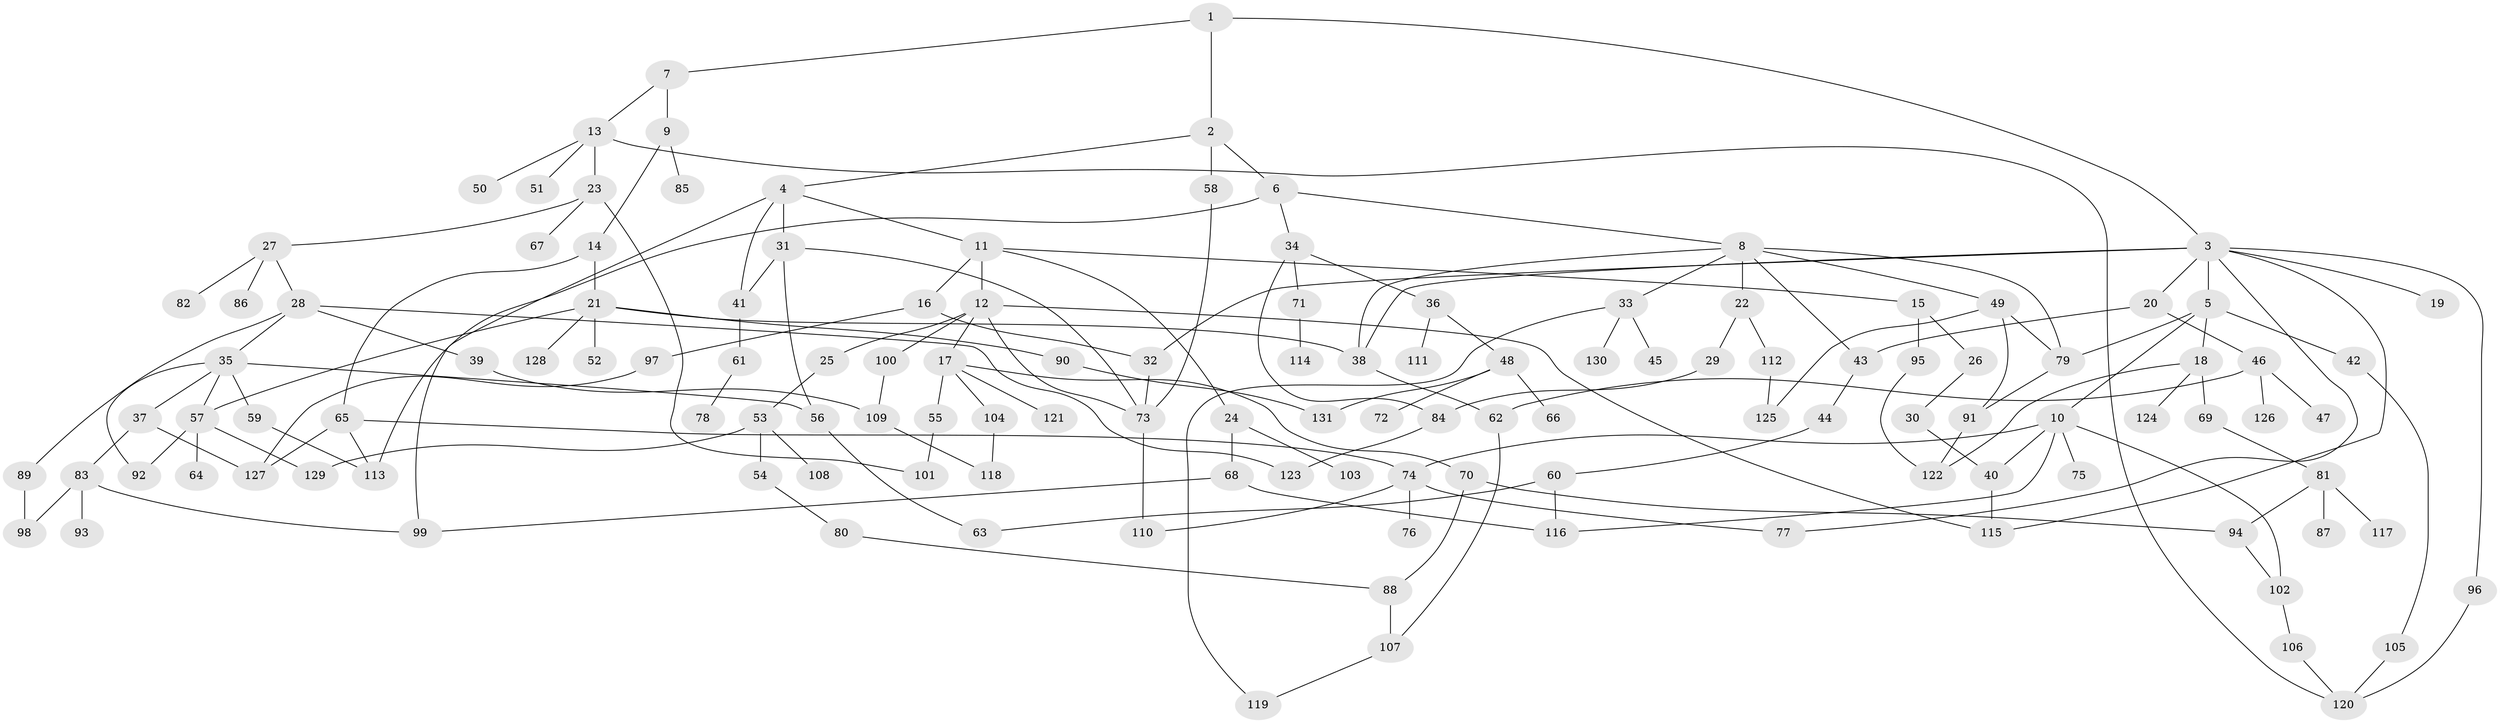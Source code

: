 // Generated by graph-tools (version 1.1) at 2025/49/03/09/25 03:49:23]
// undirected, 131 vertices, 179 edges
graph export_dot {
graph [start="1"]
  node [color=gray90,style=filled];
  1;
  2;
  3;
  4;
  5;
  6;
  7;
  8;
  9;
  10;
  11;
  12;
  13;
  14;
  15;
  16;
  17;
  18;
  19;
  20;
  21;
  22;
  23;
  24;
  25;
  26;
  27;
  28;
  29;
  30;
  31;
  32;
  33;
  34;
  35;
  36;
  37;
  38;
  39;
  40;
  41;
  42;
  43;
  44;
  45;
  46;
  47;
  48;
  49;
  50;
  51;
  52;
  53;
  54;
  55;
  56;
  57;
  58;
  59;
  60;
  61;
  62;
  63;
  64;
  65;
  66;
  67;
  68;
  69;
  70;
  71;
  72;
  73;
  74;
  75;
  76;
  77;
  78;
  79;
  80;
  81;
  82;
  83;
  84;
  85;
  86;
  87;
  88;
  89;
  90;
  91;
  92;
  93;
  94;
  95;
  96;
  97;
  98;
  99;
  100;
  101;
  102;
  103;
  104;
  105;
  106;
  107;
  108;
  109;
  110;
  111;
  112;
  113;
  114;
  115;
  116;
  117;
  118;
  119;
  120;
  121;
  122;
  123;
  124;
  125;
  126;
  127;
  128;
  129;
  130;
  131;
  1 -- 2;
  1 -- 3;
  1 -- 7;
  2 -- 4;
  2 -- 6;
  2 -- 58;
  3 -- 5;
  3 -- 19;
  3 -- 20;
  3 -- 38;
  3 -- 77;
  3 -- 96;
  3 -- 115;
  3 -- 32;
  4 -- 11;
  4 -- 31;
  4 -- 41;
  4 -- 99;
  5 -- 10;
  5 -- 18;
  5 -- 42;
  5 -- 79;
  6 -- 8;
  6 -- 34;
  6 -- 113;
  7 -- 9;
  7 -- 13;
  8 -- 22;
  8 -- 33;
  8 -- 43;
  8 -- 49;
  8 -- 79;
  8 -- 38;
  9 -- 14;
  9 -- 85;
  10 -- 74;
  10 -- 75;
  10 -- 102;
  10 -- 116;
  10 -- 40;
  11 -- 12;
  11 -- 15;
  11 -- 16;
  11 -- 24;
  12 -- 17;
  12 -- 25;
  12 -- 73;
  12 -- 100;
  12 -- 115;
  13 -- 23;
  13 -- 50;
  13 -- 51;
  13 -- 120;
  14 -- 21;
  14 -- 65;
  15 -- 26;
  15 -- 95;
  16 -- 32;
  16 -- 97;
  17 -- 55;
  17 -- 70;
  17 -- 104;
  17 -- 121;
  18 -- 69;
  18 -- 122;
  18 -- 124;
  20 -- 46;
  20 -- 43;
  21 -- 52;
  21 -- 90;
  21 -- 128;
  21 -- 38;
  21 -- 57;
  22 -- 29;
  22 -- 112;
  23 -- 27;
  23 -- 67;
  23 -- 101;
  24 -- 68;
  24 -- 103;
  25 -- 53;
  26 -- 30;
  27 -- 28;
  27 -- 82;
  27 -- 86;
  28 -- 35;
  28 -- 39;
  28 -- 89;
  28 -- 123;
  29 -- 84;
  30 -- 40;
  31 -- 41;
  31 -- 56;
  31 -- 73;
  32 -- 73;
  33 -- 45;
  33 -- 130;
  33 -- 119;
  34 -- 36;
  34 -- 71;
  34 -- 84;
  35 -- 37;
  35 -- 57;
  35 -- 59;
  35 -- 92;
  35 -- 56;
  36 -- 48;
  36 -- 111;
  37 -- 83;
  37 -- 127;
  38 -- 62;
  39 -- 109;
  40 -- 115;
  41 -- 61;
  42 -- 105;
  43 -- 44;
  44 -- 60;
  46 -- 47;
  46 -- 62;
  46 -- 126;
  48 -- 66;
  48 -- 72;
  48 -- 131;
  49 -- 79;
  49 -- 125;
  49 -- 91;
  53 -- 54;
  53 -- 108;
  53 -- 129;
  54 -- 80;
  55 -- 101;
  56 -- 63;
  57 -- 64;
  57 -- 92;
  57 -- 129;
  58 -- 73;
  59 -- 113;
  60 -- 63;
  60 -- 116;
  61 -- 78;
  62 -- 107;
  65 -- 74;
  65 -- 127;
  65 -- 113;
  68 -- 99;
  68 -- 116;
  69 -- 81;
  70 -- 88;
  70 -- 94;
  71 -- 114;
  73 -- 110;
  74 -- 76;
  74 -- 110;
  74 -- 77;
  79 -- 91;
  80 -- 88;
  81 -- 87;
  81 -- 94;
  81 -- 117;
  83 -- 93;
  83 -- 99;
  83 -- 98;
  84 -- 123;
  88 -- 107;
  89 -- 98;
  90 -- 131;
  91 -- 122;
  94 -- 102;
  95 -- 122;
  96 -- 120;
  97 -- 127;
  100 -- 109;
  102 -- 106;
  104 -- 118;
  105 -- 120;
  106 -- 120;
  107 -- 119;
  109 -- 118;
  112 -- 125;
}
